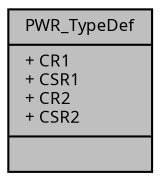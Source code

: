 digraph "PWR_TypeDef"
{
  edge [fontname="Sans",fontsize="8",labelfontname="Sans",labelfontsize="8"];
  node [fontname="Sans",fontsize="8",shape=record];
  Node1 [label="{PWR_TypeDef\n|+ CR1\l+ CSR1\l+ CR2\l+ CSR2\l|}",height=0.2,width=0.4,color="black", fillcolor="grey75", style="filled", fontcolor="black"];
}
